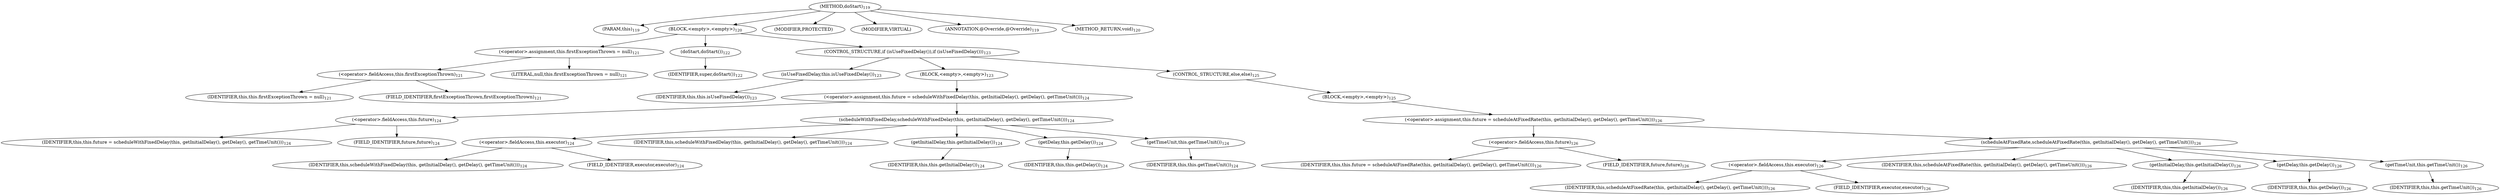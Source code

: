 digraph "doStart" {  
"254" [label = <(METHOD,doStart)<SUB>119</SUB>> ]
"21" [label = <(PARAM,this)<SUB>119</SUB>> ]
"255" [label = <(BLOCK,&lt;empty&gt;,&lt;empty&gt;)<SUB>120</SUB>> ]
"256" [label = <(&lt;operator&gt;.assignment,this.firstExceptionThrown = null)<SUB>121</SUB>> ]
"257" [label = <(&lt;operator&gt;.fieldAccess,this.firstExceptionThrown)<SUB>121</SUB>> ]
"258" [label = <(IDENTIFIER,this,this.firstExceptionThrown = null)<SUB>121</SUB>> ]
"259" [label = <(FIELD_IDENTIFIER,firstExceptionThrown,firstExceptionThrown)<SUB>121</SUB>> ]
"260" [label = <(LITERAL,null,this.firstExceptionThrown = null)<SUB>121</SUB>> ]
"261" [label = <(doStart,doStart())<SUB>122</SUB>> ]
"262" [label = <(IDENTIFIER,super,doStart())<SUB>122</SUB>> ]
"263" [label = <(CONTROL_STRUCTURE,if (isUseFixedDelay()),if (isUseFixedDelay()))<SUB>123</SUB>> ]
"264" [label = <(isUseFixedDelay,this.isUseFixedDelay())<SUB>123</SUB>> ]
"20" [label = <(IDENTIFIER,this,this.isUseFixedDelay())<SUB>123</SUB>> ]
"265" [label = <(BLOCK,&lt;empty&gt;,&lt;empty&gt;)<SUB>123</SUB>> ]
"266" [label = <(&lt;operator&gt;.assignment,this.future = scheduleWithFixedDelay(this, getInitialDelay(), getDelay(), getTimeUnit()))<SUB>124</SUB>> ]
"267" [label = <(&lt;operator&gt;.fieldAccess,this.future)<SUB>124</SUB>> ]
"268" [label = <(IDENTIFIER,this,this.future = scheduleWithFixedDelay(this, getInitialDelay(), getDelay(), getTimeUnit()))<SUB>124</SUB>> ]
"269" [label = <(FIELD_IDENTIFIER,future,future)<SUB>124</SUB>> ]
"270" [label = <(scheduleWithFixedDelay,scheduleWithFixedDelay(this, getInitialDelay(), getDelay(), getTimeUnit()))<SUB>124</SUB>> ]
"271" [label = <(&lt;operator&gt;.fieldAccess,this.executor)<SUB>124</SUB>> ]
"272" [label = <(IDENTIFIER,this,scheduleWithFixedDelay(this, getInitialDelay(), getDelay(), getTimeUnit()))<SUB>124</SUB>> ]
"273" [label = <(FIELD_IDENTIFIER,executor,executor)<SUB>124</SUB>> ]
"22" [label = <(IDENTIFIER,this,scheduleWithFixedDelay(this, getInitialDelay(), getDelay(), getTimeUnit()))<SUB>124</SUB>> ]
"274" [label = <(getInitialDelay,this.getInitialDelay())<SUB>124</SUB>> ]
"23" [label = <(IDENTIFIER,this,this.getInitialDelay())<SUB>124</SUB>> ]
"275" [label = <(getDelay,this.getDelay())<SUB>124</SUB>> ]
"24" [label = <(IDENTIFIER,this,this.getDelay())<SUB>124</SUB>> ]
"276" [label = <(getTimeUnit,this.getTimeUnit())<SUB>124</SUB>> ]
"25" [label = <(IDENTIFIER,this,this.getTimeUnit())<SUB>124</SUB>> ]
"277" [label = <(CONTROL_STRUCTURE,else,else)<SUB>125</SUB>> ]
"278" [label = <(BLOCK,&lt;empty&gt;,&lt;empty&gt;)<SUB>125</SUB>> ]
"279" [label = <(&lt;operator&gt;.assignment,this.future = scheduleAtFixedRate(this, getInitialDelay(), getDelay(), getTimeUnit()))<SUB>126</SUB>> ]
"280" [label = <(&lt;operator&gt;.fieldAccess,this.future)<SUB>126</SUB>> ]
"281" [label = <(IDENTIFIER,this,this.future = scheduleAtFixedRate(this, getInitialDelay(), getDelay(), getTimeUnit()))<SUB>126</SUB>> ]
"282" [label = <(FIELD_IDENTIFIER,future,future)<SUB>126</SUB>> ]
"283" [label = <(scheduleAtFixedRate,scheduleAtFixedRate(this, getInitialDelay(), getDelay(), getTimeUnit()))<SUB>126</SUB>> ]
"284" [label = <(&lt;operator&gt;.fieldAccess,this.executor)<SUB>126</SUB>> ]
"285" [label = <(IDENTIFIER,this,scheduleAtFixedRate(this, getInitialDelay(), getDelay(), getTimeUnit()))<SUB>126</SUB>> ]
"286" [label = <(FIELD_IDENTIFIER,executor,executor)<SUB>126</SUB>> ]
"26" [label = <(IDENTIFIER,this,scheduleAtFixedRate(this, getInitialDelay(), getDelay(), getTimeUnit()))<SUB>126</SUB>> ]
"287" [label = <(getInitialDelay,this.getInitialDelay())<SUB>126</SUB>> ]
"27" [label = <(IDENTIFIER,this,this.getInitialDelay())<SUB>126</SUB>> ]
"288" [label = <(getDelay,this.getDelay())<SUB>126</SUB>> ]
"28" [label = <(IDENTIFIER,this,this.getDelay())<SUB>126</SUB>> ]
"289" [label = <(getTimeUnit,this.getTimeUnit())<SUB>126</SUB>> ]
"29" [label = <(IDENTIFIER,this,this.getTimeUnit())<SUB>126</SUB>> ]
"290" [label = <(MODIFIER,PROTECTED)> ]
"291" [label = <(MODIFIER,VIRTUAL)> ]
"292" [label = <(ANNOTATION,@Override,@Override)<SUB>119</SUB>> ]
"293" [label = <(METHOD_RETURN,void)<SUB>120</SUB>> ]
  "254" -> "21" 
  "254" -> "255" 
  "254" -> "290" 
  "254" -> "291" 
  "254" -> "292" 
  "254" -> "293" 
  "255" -> "256" 
  "255" -> "261" 
  "255" -> "263" 
  "256" -> "257" 
  "256" -> "260" 
  "257" -> "258" 
  "257" -> "259" 
  "261" -> "262" 
  "263" -> "264" 
  "263" -> "265" 
  "263" -> "277" 
  "264" -> "20" 
  "265" -> "266" 
  "266" -> "267" 
  "266" -> "270" 
  "267" -> "268" 
  "267" -> "269" 
  "270" -> "271" 
  "270" -> "22" 
  "270" -> "274" 
  "270" -> "275" 
  "270" -> "276" 
  "271" -> "272" 
  "271" -> "273" 
  "274" -> "23" 
  "275" -> "24" 
  "276" -> "25" 
  "277" -> "278" 
  "278" -> "279" 
  "279" -> "280" 
  "279" -> "283" 
  "280" -> "281" 
  "280" -> "282" 
  "283" -> "284" 
  "283" -> "26" 
  "283" -> "287" 
  "283" -> "288" 
  "283" -> "289" 
  "284" -> "285" 
  "284" -> "286" 
  "287" -> "27" 
  "288" -> "28" 
  "289" -> "29" 
}
